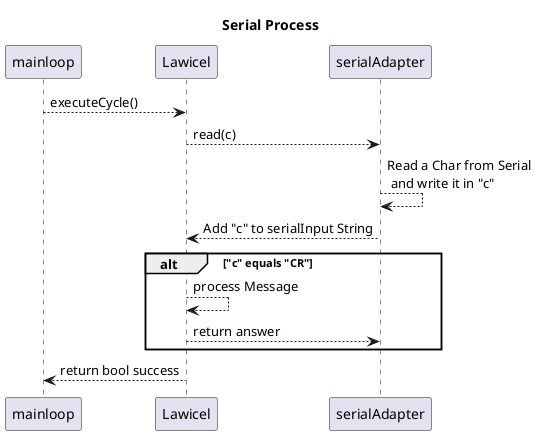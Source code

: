 @startuml

Title Serial Process
skinparam responseMessageBelowArrow true
mainloop --> Lawicel : executeCycle()
Lawicel --> serialAdapter : read(c)
serialAdapter --> serialAdapter : Read a Char from Serial \n and write it in "c"
serialAdapter --> Lawicel : Add "c" to serialInput String

alt "c" equals "CR"
    Lawicel --> Lawicel : process Message
    Lawicel --> serialAdapter : return answer
end
Lawicel --> mainloop : return bool success

@enduml